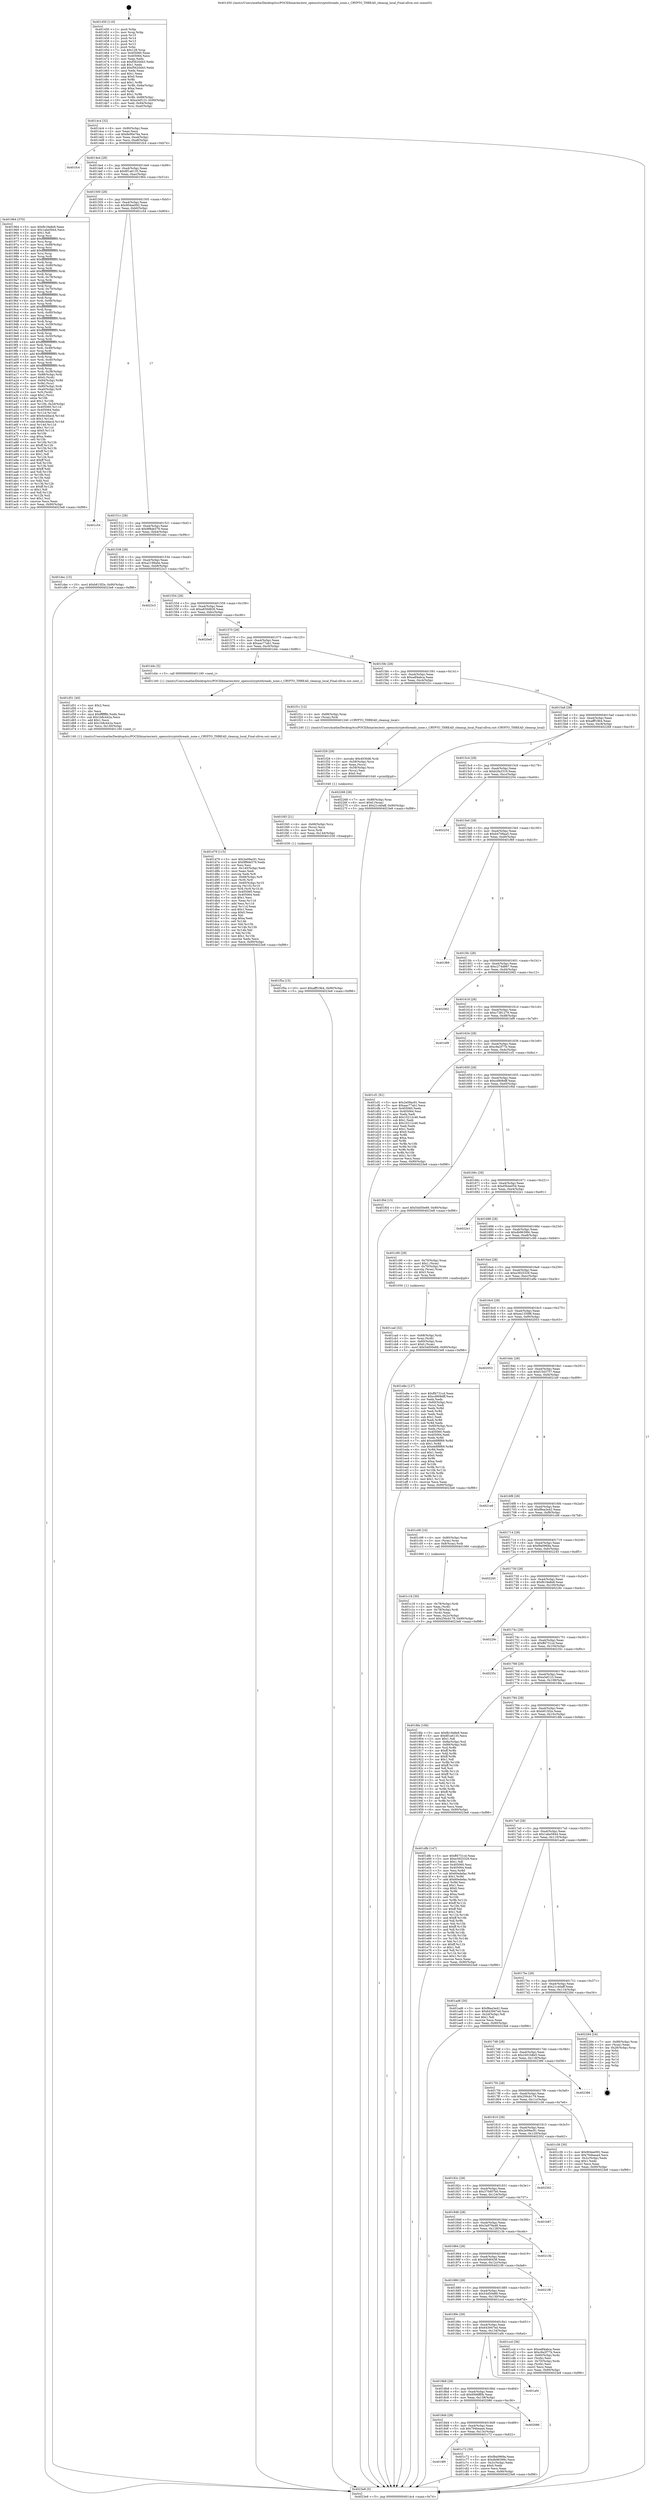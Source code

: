 digraph "0x401450" {
  label = "0x401450 (/mnt/c/Users/mathe/Desktop/tcc/POCII/binaries/extr_opensslcryptothreads_none.c_CRYPTO_THREAD_cleanup_local_Final-ollvm.out::main(0))"
  labelloc = "t"
  node[shape=record]

  Entry [label="",width=0.3,height=0.3,shape=circle,fillcolor=black,style=filled]
  "0x4014c4" [label="{
     0x4014c4 [32]\l
     | [instrs]\l
     &nbsp;&nbsp;0x4014c4 \<+6\>: mov -0x90(%rbp),%eax\l
     &nbsp;&nbsp;0x4014ca \<+2\>: mov %eax,%ecx\l
     &nbsp;&nbsp;0x4014cc \<+6\>: sub $0x8e90e76a,%ecx\l
     &nbsp;&nbsp;0x4014d2 \<+6\>: mov %eax,-0xa4(%rbp)\l
     &nbsp;&nbsp;0x4014d8 \<+6\>: mov %ecx,-0xa8(%rbp)\l
     &nbsp;&nbsp;0x4014de \<+6\>: je 0000000000401fc4 \<main+0xb74\>\l
  }"]
  "0x401fc4" [label="{
     0x401fc4\l
  }", style=dashed]
  "0x4014e4" [label="{
     0x4014e4 [28]\l
     | [instrs]\l
     &nbsp;&nbsp;0x4014e4 \<+5\>: jmp 00000000004014e9 \<main+0x99\>\l
     &nbsp;&nbsp;0x4014e9 \<+6\>: mov -0xa4(%rbp),%eax\l
     &nbsp;&nbsp;0x4014ef \<+5\>: sub $0x8f1a6135,%eax\l
     &nbsp;&nbsp;0x4014f4 \<+6\>: mov %eax,-0xac(%rbp)\l
     &nbsp;&nbsp;0x4014fa \<+6\>: je 0000000000401964 \<main+0x514\>\l
  }"]
  Exit [label="",width=0.3,height=0.3,shape=circle,fillcolor=black,style=filled,peripheries=2]
  "0x401964" [label="{
     0x401964 [370]\l
     | [instrs]\l
     &nbsp;&nbsp;0x401964 \<+5\>: mov $0xfb19a8e8,%eax\l
     &nbsp;&nbsp;0x401969 \<+5\>: mov $0x1abe5844,%ecx\l
     &nbsp;&nbsp;0x40196e \<+2\>: mov $0x1,%dl\l
     &nbsp;&nbsp;0x401970 \<+3\>: mov %rsp,%rsi\l
     &nbsp;&nbsp;0x401973 \<+4\>: add $0xfffffffffffffff0,%rsi\l
     &nbsp;&nbsp;0x401977 \<+3\>: mov %rsi,%rsp\l
     &nbsp;&nbsp;0x40197a \<+7\>: mov %rsi,-0x88(%rbp)\l
     &nbsp;&nbsp;0x401981 \<+3\>: mov %rsp,%rsi\l
     &nbsp;&nbsp;0x401984 \<+4\>: add $0xfffffffffffffff0,%rsi\l
     &nbsp;&nbsp;0x401988 \<+3\>: mov %rsi,%rsp\l
     &nbsp;&nbsp;0x40198b \<+3\>: mov %rsp,%rdi\l
     &nbsp;&nbsp;0x40198e \<+4\>: add $0xfffffffffffffff0,%rdi\l
     &nbsp;&nbsp;0x401992 \<+3\>: mov %rdi,%rsp\l
     &nbsp;&nbsp;0x401995 \<+4\>: mov %rdi,-0x80(%rbp)\l
     &nbsp;&nbsp;0x401999 \<+3\>: mov %rsp,%rdi\l
     &nbsp;&nbsp;0x40199c \<+4\>: add $0xfffffffffffffff0,%rdi\l
     &nbsp;&nbsp;0x4019a0 \<+3\>: mov %rdi,%rsp\l
     &nbsp;&nbsp;0x4019a3 \<+4\>: mov %rdi,-0x78(%rbp)\l
     &nbsp;&nbsp;0x4019a7 \<+3\>: mov %rsp,%rdi\l
     &nbsp;&nbsp;0x4019aa \<+4\>: add $0xfffffffffffffff0,%rdi\l
     &nbsp;&nbsp;0x4019ae \<+3\>: mov %rdi,%rsp\l
     &nbsp;&nbsp;0x4019b1 \<+4\>: mov %rdi,-0x70(%rbp)\l
     &nbsp;&nbsp;0x4019b5 \<+3\>: mov %rsp,%rdi\l
     &nbsp;&nbsp;0x4019b8 \<+4\>: add $0xfffffffffffffff0,%rdi\l
     &nbsp;&nbsp;0x4019bc \<+3\>: mov %rdi,%rsp\l
     &nbsp;&nbsp;0x4019bf \<+4\>: mov %rdi,-0x68(%rbp)\l
     &nbsp;&nbsp;0x4019c3 \<+3\>: mov %rsp,%rdi\l
     &nbsp;&nbsp;0x4019c6 \<+4\>: add $0xfffffffffffffff0,%rdi\l
     &nbsp;&nbsp;0x4019ca \<+3\>: mov %rdi,%rsp\l
     &nbsp;&nbsp;0x4019cd \<+4\>: mov %rdi,-0x60(%rbp)\l
     &nbsp;&nbsp;0x4019d1 \<+3\>: mov %rsp,%rdi\l
     &nbsp;&nbsp;0x4019d4 \<+4\>: add $0xfffffffffffffff0,%rdi\l
     &nbsp;&nbsp;0x4019d8 \<+3\>: mov %rdi,%rsp\l
     &nbsp;&nbsp;0x4019db \<+4\>: mov %rdi,-0x58(%rbp)\l
     &nbsp;&nbsp;0x4019df \<+3\>: mov %rsp,%rdi\l
     &nbsp;&nbsp;0x4019e2 \<+4\>: add $0xfffffffffffffff0,%rdi\l
     &nbsp;&nbsp;0x4019e6 \<+3\>: mov %rdi,%rsp\l
     &nbsp;&nbsp;0x4019e9 \<+4\>: mov %rdi,-0x50(%rbp)\l
     &nbsp;&nbsp;0x4019ed \<+3\>: mov %rsp,%rdi\l
     &nbsp;&nbsp;0x4019f0 \<+4\>: add $0xfffffffffffffff0,%rdi\l
     &nbsp;&nbsp;0x4019f4 \<+3\>: mov %rdi,%rsp\l
     &nbsp;&nbsp;0x4019f7 \<+4\>: mov %rdi,-0x48(%rbp)\l
     &nbsp;&nbsp;0x4019fb \<+3\>: mov %rsp,%rdi\l
     &nbsp;&nbsp;0x4019fe \<+4\>: add $0xfffffffffffffff0,%rdi\l
     &nbsp;&nbsp;0x401a02 \<+3\>: mov %rdi,%rsp\l
     &nbsp;&nbsp;0x401a05 \<+4\>: mov %rdi,-0x40(%rbp)\l
     &nbsp;&nbsp;0x401a09 \<+3\>: mov %rsp,%rdi\l
     &nbsp;&nbsp;0x401a0c \<+4\>: add $0xfffffffffffffff0,%rdi\l
     &nbsp;&nbsp;0x401a10 \<+3\>: mov %rdi,%rsp\l
     &nbsp;&nbsp;0x401a13 \<+4\>: mov %rdi,-0x38(%rbp)\l
     &nbsp;&nbsp;0x401a17 \<+7\>: mov -0x88(%rbp),%rdi\l
     &nbsp;&nbsp;0x401a1e \<+6\>: movl $0x0,(%rdi)\l
     &nbsp;&nbsp;0x401a24 \<+7\>: mov -0x94(%rbp),%r8d\l
     &nbsp;&nbsp;0x401a2b \<+3\>: mov %r8d,(%rsi)\l
     &nbsp;&nbsp;0x401a2e \<+4\>: mov -0x80(%rbp),%rdi\l
     &nbsp;&nbsp;0x401a32 \<+7\>: mov -0xa0(%rbp),%r9\l
     &nbsp;&nbsp;0x401a39 \<+3\>: mov %r9,(%rdi)\l
     &nbsp;&nbsp;0x401a3c \<+3\>: cmpl $0x2,(%rsi)\l
     &nbsp;&nbsp;0x401a3f \<+4\>: setne %r10b\l
     &nbsp;&nbsp;0x401a43 \<+4\>: and $0x1,%r10b\l
     &nbsp;&nbsp;0x401a47 \<+4\>: mov %r10b,-0x2d(%rbp)\l
     &nbsp;&nbsp;0x401a4b \<+8\>: mov 0x405060,%r11d\l
     &nbsp;&nbsp;0x401a53 \<+7\>: mov 0x405064,%ebx\l
     &nbsp;&nbsp;0x401a5a \<+3\>: mov %r11d,%r14d\l
     &nbsp;&nbsp;0x401a5d \<+7\>: add $0xfecddacd,%r14d\l
     &nbsp;&nbsp;0x401a64 \<+4\>: sub $0x1,%r14d\l
     &nbsp;&nbsp;0x401a68 \<+7\>: sub $0xfecddacd,%r14d\l
     &nbsp;&nbsp;0x401a6f \<+4\>: imul %r14d,%r11d\l
     &nbsp;&nbsp;0x401a73 \<+4\>: and $0x1,%r11d\l
     &nbsp;&nbsp;0x401a77 \<+4\>: cmp $0x0,%r11d\l
     &nbsp;&nbsp;0x401a7b \<+4\>: sete %r10b\l
     &nbsp;&nbsp;0x401a7f \<+3\>: cmp $0xa,%ebx\l
     &nbsp;&nbsp;0x401a82 \<+4\>: setl %r15b\l
     &nbsp;&nbsp;0x401a86 \<+3\>: mov %r10b,%r12b\l
     &nbsp;&nbsp;0x401a89 \<+4\>: xor $0xff,%r12b\l
     &nbsp;&nbsp;0x401a8d \<+3\>: mov %r15b,%r13b\l
     &nbsp;&nbsp;0x401a90 \<+4\>: xor $0xff,%r13b\l
     &nbsp;&nbsp;0x401a94 \<+3\>: xor $0x1,%dl\l
     &nbsp;&nbsp;0x401a97 \<+3\>: mov %r12b,%sil\l
     &nbsp;&nbsp;0x401a9a \<+4\>: and $0xff,%sil\l
     &nbsp;&nbsp;0x401a9e \<+3\>: and %dl,%r10b\l
     &nbsp;&nbsp;0x401aa1 \<+3\>: mov %r13b,%dil\l
     &nbsp;&nbsp;0x401aa4 \<+4\>: and $0xff,%dil\l
     &nbsp;&nbsp;0x401aa8 \<+3\>: and %dl,%r15b\l
     &nbsp;&nbsp;0x401aab \<+3\>: or %r10b,%sil\l
     &nbsp;&nbsp;0x401aae \<+3\>: or %r15b,%dil\l
     &nbsp;&nbsp;0x401ab1 \<+3\>: xor %dil,%sil\l
     &nbsp;&nbsp;0x401ab4 \<+3\>: or %r13b,%r12b\l
     &nbsp;&nbsp;0x401ab7 \<+4\>: xor $0xff,%r12b\l
     &nbsp;&nbsp;0x401abb \<+3\>: or $0x1,%dl\l
     &nbsp;&nbsp;0x401abe \<+3\>: and %dl,%r12b\l
     &nbsp;&nbsp;0x401ac1 \<+3\>: or %r12b,%sil\l
     &nbsp;&nbsp;0x401ac4 \<+4\>: test $0x1,%sil\l
     &nbsp;&nbsp;0x401ac8 \<+3\>: cmovne %ecx,%eax\l
     &nbsp;&nbsp;0x401acb \<+6\>: mov %eax,-0x90(%rbp)\l
     &nbsp;&nbsp;0x401ad1 \<+5\>: jmp 00000000004023e8 \<main+0xf98\>\l
  }"]
  "0x401500" [label="{
     0x401500 [28]\l
     | [instrs]\l
     &nbsp;&nbsp;0x401500 \<+5\>: jmp 0000000000401505 \<main+0xb5\>\l
     &nbsp;&nbsp;0x401505 \<+6\>: mov -0xa4(%rbp),%eax\l
     &nbsp;&nbsp;0x40150b \<+5\>: sub $0x904ee092,%eax\l
     &nbsp;&nbsp;0x401510 \<+6\>: mov %eax,-0xb0(%rbp)\l
     &nbsp;&nbsp;0x401516 \<+6\>: je 0000000000401c54 \<main+0x804\>\l
  }"]
  "0x401f5a" [label="{
     0x401f5a [15]\l
     | [instrs]\l
     &nbsp;&nbsp;0x401f5a \<+10\>: movl $0xafff19b4,-0x90(%rbp)\l
     &nbsp;&nbsp;0x401f64 \<+5\>: jmp 00000000004023e8 \<main+0xf98\>\l
  }"]
  "0x401c54" [label="{
     0x401c54\l
  }", style=dashed]
  "0x40151c" [label="{
     0x40151c [28]\l
     | [instrs]\l
     &nbsp;&nbsp;0x40151c \<+5\>: jmp 0000000000401521 \<main+0xd1\>\l
     &nbsp;&nbsp;0x401521 \<+6\>: mov -0xa4(%rbp),%eax\l
     &nbsp;&nbsp;0x401527 \<+5\>: sub $0x9f8de579,%eax\l
     &nbsp;&nbsp;0x40152c \<+6\>: mov %eax,-0xb4(%rbp)\l
     &nbsp;&nbsp;0x401532 \<+6\>: je 0000000000401dec \<main+0x99c\>\l
  }"]
  "0x401f45" [label="{
     0x401f45 [21]\l
     | [instrs]\l
     &nbsp;&nbsp;0x401f45 \<+4\>: mov -0x68(%rbp),%rcx\l
     &nbsp;&nbsp;0x401f49 \<+3\>: mov (%rcx),%rcx\l
     &nbsp;&nbsp;0x401f4c \<+3\>: mov %rcx,%rdi\l
     &nbsp;&nbsp;0x401f4f \<+6\>: mov %eax,-0x144(%rbp)\l
     &nbsp;&nbsp;0x401f55 \<+5\>: call 0000000000401030 \<free@plt\>\l
     | [calls]\l
     &nbsp;&nbsp;0x401030 \{1\} (unknown)\l
  }"]
  "0x401dec" [label="{
     0x401dec [15]\l
     | [instrs]\l
     &nbsp;&nbsp;0x401dec \<+10\>: movl $0xb815f2e,-0x90(%rbp)\l
     &nbsp;&nbsp;0x401df6 \<+5\>: jmp 00000000004023e8 \<main+0xf98\>\l
  }"]
  "0x401538" [label="{
     0x401538 [28]\l
     | [instrs]\l
     &nbsp;&nbsp;0x401538 \<+5\>: jmp 000000000040153d \<main+0xed\>\l
     &nbsp;&nbsp;0x40153d \<+6\>: mov -0xa4(%rbp),%eax\l
     &nbsp;&nbsp;0x401543 \<+5\>: sub $0xa2199a0e,%eax\l
     &nbsp;&nbsp;0x401548 \<+6\>: mov %eax,-0xb8(%rbp)\l
     &nbsp;&nbsp;0x40154e \<+6\>: je 00000000004023c3 \<main+0xf73\>\l
  }"]
  "0x401f28" [label="{
     0x401f28 [29]\l
     | [instrs]\l
     &nbsp;&nbsp;0x401f28 \<+10\>: movabs $0x4030d6,%rdi\l
     &nbsp;&nbsp;0x401f32 \<+4\>: mov -0x58(%rbp),%rcx\l
     &nbsp;&nbsp;0x401f36 \<+2\>: mov %eax,(%rcx)\l
     &nbsp;&nbsp;0x401f38 \<+4\>: mov -0x58(%rbp),%rcx\l
     &nbsp;&nbsp;0x401f3c \<+2\>: mov (%rcx),%esi\l
     &nbsp;&nbsp;0x401f3e \<+2\>: mov $0x0,%al\l
     &nbsp;&nbsp;0x401f40 \<+5\>: call 0000000000401040 \<printf@plt\>\l
     | [calls]\l
     &nbsp;&nbsp;0x401040 \{1\} (unknown)\l
  }"]
  "0x4023c3" [label="{
     0x4023c3\l
  }", style=dashed]
  "0x401554" [label="{
     0x401554 [28]\l
     | [instrs]\l
     &nbsp;&nbsp;0x401554 \<+5\>: jmp 0000000000401559 \<main+0x109\>\l
     &nbsp;&nbsp;0x401559 \<+6\>: mov -0xa4(%rbp),%eax\l
     &nbsp;&nbsp;0x40155f \<+5\>: sub $0xa830d826,%eax\l
     &nbsp;&nbsp;0x401564 \<+6\>: mov %eax,-0xbc(%rbp)\l
     &nbsp;&nbsp;0x40156a \<+6\>: je 00000000004020e0 \<main+0xc90\>\l
  }"]
  "0x401d79" [label="{
     0x401d79 [115]\l
     | [instrs]\l
     &nbsp;&nbsp;0x401d79 \<+5\>: mov $0x2e09ac91,%ecx\l
     &nbsp;&nbsp;0x401d7e \<+5\>: mov $0x9f8de579,%edx\l
     &nbsp;&nbsp;0x401d83 \<+2\>: xor %esi,%esi\l
     &nbsp;&nbsp;0x401d85 \<+6\>: mov -0x140(%rbp),%edi\l
     &nbsp;&nbsp;0x401d8b \<+3\>: imul %eax,%edi\l
     &nbsp;&nbsp;0x401d8e \<+3\>: movslq %edi,%r8\l
     &nbsp;&nbsp;0x401d91 \<+4\>: mov -0x68(%rbp),%r9\l
     &nbsp;&nbsp;0x401d95 \<+3\>: mov (%r9),%r9\l
     &nbsp;&nbsp;0x401d98 \<+4\>: mov -0x60(%rbp),%r10\l
     &nbsp;&nbsp;0x401d9c \<+3\>: movslq (%r10),%r10\l
     &nbsp;&nbsp;0x401d9f \<+4\>: mov %r8,(%r9,%r10,8)\l
     &nbsp;&nbsp;0x401da3 \<+7\>: mov 0x405060,%eax\l
     &nbsp;&nbsp;0x401daa \<+7\>: mov 0x405064,%edi\l
     &nbsp;&nbsp;0x401db1 \<+3\>: sub $0x1,%esi\l
     &nbsp;&nbsp;0x401db4 \<+3\>: mov %eax,%r11d\l
     &nbsp;&nbsp;0x401db7 \<+3\>: add %esi,%r11d\l
     &nbsp;&nbsp;0x401dba \<+4\>: imul %r11d,%eax\l
     &nbsp;&nbsp;0x401dbe \<+3\>: and $0x1,%eax\l
     &nbsp;&nbsp;0x401dc1 \<+3\>: cmp $0x0,%eax\l
     &nbsp;&nbsp;0x401dc4 \<+3\>: sete %bl\l
     &nbsp;&nbsp;0x401dc7 \<+3\>: cmp $0xa,%edi\l
     &nbsp;&nbsp;0x401dca \<+4\>: setl %r14b\l
     &nbsp;&nbsp;0x401dce \<+3\>: mov %bl,%r15b\l
     &nbsp;&nbsp;0x401dd1 \<+3\>: and %r14b,%r15b\l
     &nbsp;&nbsp;0x401dd4 \<+3\>: xor %r14b,%bl\l
     &nbsp;&nbsp;0x401dd7 \<+3\>: or %bl,%r15b\l
     &nbsp;&nbsp;0x401dda \<+4\>: test $0x1,%r15b\l
     &nbsp;&nbsp;0x401dde \<+3\>: cmovne %edx,%ecx\l
     &nbsp;&nbsp;0x401de1 \<+6\>: mov %ecx,-0x90(%rbp)\l
     &nbsp;&nbsp;0x401de7 \<+5\>: jmp 00000000004023e8 \<main+0xf98\>\l
  }"]
  "0x4020e0" [label="{
     0x4020e0\l
  }", style=dashed]
  "0x401570" [label="{
     0x401570 [28]\l
     | [instrs]\l
     &nbsp;&nbsp;0x401570 \<+5\>: jmp 0000000000401575 \<main+0x125\>\l
     &nbsp;&nbsp;0x401575 \<+6\>: mov -0xa4(%rbp),%eax\l
     &nbsp;&nbsp;0x40157b \<+5\>: sub $0xaac77ab1,%eax\l
     &nbsp;&nbsp;0x401580 \<+6\>: mov %eax,-0xc0(%rbp)\l
     &nbsp;&nbsp;0x401586 \<+6\>: je 0000000000401d4c \<main+0x8fc\>\l
  }"]
  "0x401d51" [label="{
     0x401d51 [40]\l
     | [instrs]\l
     &nbsp;&nbsp;0x401d51 \<+5\>: mov $0x2,%ecx\l
     &nbsp;&nbsp;0x401d56 \<+1\>: cltd\l
     &nbsp;&nbsp;0x401d57 \<+2\>: idiv %ecx\l
     &nbsp;&nbsp;0x401d59 \<+6\>: imul $0xfffffffe,%edx,%ecx\l
     &nbsp;&nbsp;0x401d5f \<+6\>: sub $0x1b8c442a,%ecx\l
     &nbsp;&nbsp;0x401d65 \<+3\>: add $0x1,%ecx\l
     &nbsp;&nbsp;0x401d68 \<+6\>: add $0x1b8c442a,%ecx\l
     &nbsp;&nbsp;0x401d6e \<+6\>: mov %ecx,-0x140(%rbp)\l
     &nbsp;&nbsp;0x401d74 \<+5\>: call 0000000000401160 \<next_i\>\l
     | [calls]\l
     &nbsp;&nbsp;0x401160 \{1\} (/mnt/c/Users/mathe/Desktop/tcc/POCII/binaries/extr_opensslcryptothreads_none.c_CRYPTO_THREAD_cleanup_local_Final-ollvm.out::next_i)\l
  }"]
  "0x401d4c" [label="{
     0x401d4c [5]\l
     | [instrs]\l
     &nbsp;&nbsp;0x401d4c \<+5\>: call 0000000000401160 \<next_i\>\l
     | [calls]\l
     &nbsp;&nbsp;0x401160 \{1\} (/mnt/c/Users/mathe/Desktop/tcc/POCII/binaries/extr_opensslcryptothreads_none.c_CRYPTO_THREAD_cleanup_local_Final-ollvm.out::next_i)\l
  }"]
  "0x40158c" [label="{
     0x40158c [28]\l
     | [instrs]\l
     &nbsp;&nbsp;0x40158c \<+5\>: jmp 0000000000401591 \<main+0x141\>\l
     &nbsp;&nbsp;0x401591 \<+6\>: mov -0xa4(%rbp),%eax\l
     &nbsp;&nbsp;0x401597 \<+5\>: sub $0xadf4abca,%eax\l
     &nbsp;&nbsp;0x40159c \<+6\>: mov %eax,-0xc4(%rbp)\l
     &nbsp;&nbsp;0x4015a2 \<+6\>: je 0000000000401f1c \<main+0xacc\>\l
  }"]
  "0x401cad" [label="{
     0x401cad [32]\l
     | [instrs]\l
     &nbsp;&nbsp;0x401cad \<+4\>: mov -0x68(%rbp),%rdi\l
     &nbsp;&nbsp;0x401cb1 \<+3\>: mov %rax,(%rdi)\l
     &nbsp;&nbsp;0x401cb4 \<+4\>: mov -0x60(%rbp),%rax\l
     &nbsp;&nbsp;0x401cb8 \<+6\>: movl $0x0,(%rax)\l
     &nbsp;&nbsp;0x401cbe \<+10\>: movl $0x54d50e89,-0x90(%rbp)\l
     &nbsp;&nbsp;0x401cc8 \<+5\>: jmp 00000000004023e8 \<main+0xf98\>\l
  }"]
  "0x401f1c" [label="{
     0x401f1c [12]\l
     | [instrs]\l
     &nbsp;&nbsp;0x401f1c \<+4\>: mov -0x68(%rbp),%rax\l
     &nbsp;&nbsp;0x401f20 \<+3\>: mov (%rax),%rdi\l
     &nbsp;&nbsp;0x401f23 \<+5\>: call 0000000000401240 \<CRYPTO_THREAD_cleanup_local\>\l
     | [calls]\l
     &nbsp;&nbsp;0x401240 \{1\} (/mnt/c/Users/mathe/Desktop/tcc/POCII/binaries/extr_opensslcryptothreads_none.c_CRYPTO_THREAD_cleanup_local_Final-ollvm.out::CRYPTO_THREAD_cleanup_local)\l
  }"]
  "0x4015a8" [label="{
     0x4015a8 [28]\l
     | [instrs]\l
     &nbsp;&nbsp;0x4015a8 \<+5\>: jmp 00000000004015ad \<main+0x15d\>\l
     &nbsp;&nbsp;0x4015ad \<+6\>: mov -0xa4(%rbp),%eax\l
     &nbsp;&nbsp;0x4015b3 \<+5\>: sub $0xafff19b4,%eax\l
     &nbsp;&nbsp;0x4015b8 \<+6\>: mov %eax,-0xc8(%rbp)\l
     &nbsp;&nbsp;0x4015be \<+6\>: je 0000000000402268 \<main+0xe18\>\l
  }"]
  "0x4018f0" [label="{
     0x4018f0\l
  }", style=dashed]
  "0x402268" [label="{
     0x402268 [28]\l
     | [instrs]\l
     &nbsp;&nbsp;0x402268 \<+7\>: mov -0x88(%rbp),%rax\l
     &nbsp;&nbsp;0x40226f \<+6\>: movl $0x0,(%rax)\l
     &nbsp;&nbsp;0x402275 \<+10\>: movl $0x21c40aff,-0x90(%rbp)\l
     &nbsp;&nbsp;0x40227f \<+5\>: jmp 00000000004023e8 \<main+0xf98\>\l
  }"]
  "0x4015c4" [label="{
     0x4015c4 [28]\l
     | [instrs]\l
     &nbsp;&nbsp;0x4015c4 \<+5\>: jmp 00000000004015c9 \<main+0x179\>\l
     &nbsp;&nbsp;0x4015c9 \<+6\>: mov -0xa4(%rbp),%eax\l
     &nbsp;&nbsp;0x4015cf \<+5\>: sub $0xb2fa3319,%eax\l
     &nbsp;&nbsp;0x4015d4 \<+6\>: mov %eax,-0xcc(%rbp)\l
     &nbsp;&nbsp;0x4015da \<+6\>: je 0000000000402254 \<main+0xe04\>\l
  }"]
  "0x401c72" [label="{
     0x401c72 [30]\l
     | [instrs]\l
     &nbsp;&nbsp;0x401c72 \<+5\>: mov $0xf9a0969a,%eax\l
     &nbsp;&nbsp;0x401c77 \<+5\>: mov $0xdb96399c,%ecx\l
     &nbsp;&nbsp;0x401c7c \<+3\>: mov -0x2c(%rbp),%edx\l
     &nbsp;&nbsp;0x401c7f \<+3\>: cmp $0x0,%edx\l
     &nbsp;&nbsp;0x401c82 \<+3\>: cmove %ecx,%eax\l
     &nbsp;&nbsp;0x401c85 \<+6\>: mov %eax,-0x90(%rbp)\l
     &nbsp;&nbsp;0x401c8b \<+5\>: jmp 00000000004023e8 \<main+0xf98\>\l
  }"]
  "0x402254" [label="{
     0x402254\l
  }", style=dashed]
  "0x4015e0" [label="{
     0x4015e0 [28]\l
     | [instrs]\l
     &nbsp;&nbsp;0x4015e0 \<+5\>: jmp 00000000004015e5 \<main+0x195\>\l
     &nbsp;&nbsp;0x4015e5 \<+6\>: mov -0xa4(%rbp),%eax\l
     &nbsp;&nbsp;0x4015eb \<+5\>: sub $0xb4708aa5,%eax\l
     &nbsp;&nbsp;0x4015f0 \<+6\>: mov %eax,-0xd0(%rbp)\l
     &nbsp;&nbsp;0x4015f6 \<+6\>: je 0000000000401f69 \<main+0xb19\>\l
  }"]
  "0x4018d4" [label="{
     0x4018d4 [28]\l
     | [instrs]\l
     &nbsp;&nbsp;0x4018d4 \<+5\>: jmp 00000000004018d9 \<main+0x489\>\l
     &nbsp;&nbsp;0x4018d9 \<+6\>: mov -0xa4(%rbp),%eax\l
     &nbsp;&nbsp;0x4018df \<+5\>: sub $0x794beaa4,%eax\l
     &nbsp;&nbsp;0x4018e4 \<+6\>: mov %eax,-0x13c(%rbp)\l
     &nbsp;&nbsp;0x4018ea \<+6\>: je 0000000000401c72 \<main+0x822\>\l
  }"]
  "0x401f69" [label="{
     0x401f69\l
  }", style=dashed]
  "0x4015fc" [label="{
     0x4015fc [28]\l
     | [instrs]\l
     &nbsp;&nbsp;0x4015fc \<+5\>: jmp 0000000000401601 \<main+0x1b1\>\l
     &nbsp;&nbsp;0x401601 \<+6\>: mov -0xa4(%rbp),%eax\l
     &nbsp;&nbsp;0x401607 \<+5\>: sub $0xc274d867,%eax\l
     &nbsp;&nbsp;0x40160c \<+6\>: mov %eax,-0xd4(%rbp)\l
     &nbsp;&nbsp;0x401612 \<+6\>: je 0000000000402062 \<main+0xc12\>\l
  }"]
  "0x402086" [label="{
     0x402086\l
  }", style=dashed]
  "0x402062" [label="{
     0x402062\l
  }", style=dashed]
  "0x401618" [label="{
     0x401618 [28]\l
     | [instrs]\l
     &nbsp;&nbsp;0x401618 \<+5\>: jmp 000000000040161d \<main+0x1cd\>\l
     &nbsp;&nbsp;0x40161d \<+6\>: mov -0xa4(%rbp),%eax\l
     &nbsp;&nbsp;0x401623 \<+5\>: sub $0xc7381279,%eax\l
     &nbsp;&nbsp;0x401628 \<+6\>: mov %eax,-0xd8(%rbp)\l
     &nbsp;&nbsp;0x40162e \<+6\>: je 0000000000401bf9 \<main+0x7a9\>\l
  }"]
  "0x4018b8" [label="{
     0x4018b8 [28]\l
     | [instrs]\l
     &nbsp;&nbsp;0x4018b8 \<+5\>: jmp 00000000004018bd \<main+0x46d\>\l
     &nbsp;&nbsp;0x4018bd \<+6\>: mov -0xa4(%rbp),%eax\l
     &nbsp;&nbsp;0x4018c3 \<+5\>: sub $0x6946ff0b,%eax\l
     &nbsp;&nbsp;0x4018c8 \<+6\>: mov %eax,-0x138(%rbp)\l
     &nbsp;&nbsp;0x4018ce \<+6\>: je 0000000000402086 \<main+0xc36\>\l
  }"]
  "0x401bf9" [label="{
     0x401bf9\l
  }", style=dashed]
  "0x401634" [label="{
     0x401634 [28]\l
     | [instrs]\l
     &nbsp;&nbsp;0x401634 \<+5\>: jmp 0000000000401639 \<main+0x1e9\>\l
     &nbsp;&nbsp;0x401639 \<+6\>: mov -0xa4(%rbp),%eax\l
     &nbsp;&nbsp;0x40163f \<+5\>: sub $0xc9a2f77b,%eax\l
     &nbsp;&nbsp;0x401644 \<+6\>: mov %eax,-0xdc(%rbp)\l
     &nbsp;&nbsp;0x40164a \<+6\>: je 0000000000401cf1 \<main+0x8a1\>\l
  }"]
  "0x401af4" [label="{
     0x401af4\l
  }", style=dashed]
  "0x401cf1" [label="{
     0x401cf1 [91]\l
     | [instrs]\l
     &nbsp;&nbsp;0x401cf1 \<+5\>: mov $0x2e09ac91,%eax\l
     &nbsp;&nbsp;0x401cf6 \<+5\>: mov $0xaac77ab1,%ecx\l
     &nbsp;&nbsp;0x401cfb \<+7\>: mov 0x405060,%edx\l
     &nbsp;&nbsp;0x401d02 \<+7\>: mov 0x405064,%esi\l
     &nbsp;&nbsp;0x401d09 \<+2\>: mov %edx,%edi\l
     &nbsp;&nbsp;0x401d0b \<+6\>: add $0x10212c46,%edi\l
     &nbsp;&nbsp;0x401d11 \<+3\>: sub $0x1,%edi\l
     &nbsp;&nbsp;0x401d14 \<+6\>: sub $0x10212c46,%edi\l
     &nbsp;&nbsp;0x401d1a \<+3\>: imul %edi,%edx\l
     &nbsp;&nbsp;0x401d1d \<+3\>: and $0x1,%edx\l
     &nbsp;&nbsp;0x401d20 \<+3\>: cmp $0x0,%edx\l
     &nbsp;&nbsp;0x401d23 \<+4\>: sete %r8b\l
     &nbsp;&nbsp;0x401d27 \<+3\>: cmp $0xa,%esi\l
     &nbsp;&nbsp;0x401d2a \<+4\>: setl %r9b\l
     &nbsp;&nbsp;0x401d2e \<+3\>: mov %r8b,%r10b\l
     &nbsp;&nbsp;0x401d31 \<+3\>: and %r9b,%r10b\l
     &nbsp;&nbsp;0x401d34 \<+3\>: xor %r9b,%r8b\l
     &nbsp;&nbsp;0x401d37 \<+3\>: or %r8b,%r10b\l
     &nbsp;&nbsp;0x401d3a \<+4\>: test $0x1,%r10b\l
     &nbsp;&nbsp;0x401d3e \<+3\>: cmovne %ecx,%eax\l
     &nbsp;&nbsp;0x401d41 \<+6\>: mov %eax,-0x90(%rbp)\l
     &nbsp;&nbsp;0x401d47 \<+5\>: jmp 00000000004023e8 \<main+0xf98\>\l
  }"]
  "0x401650" [label="{
     0x401650 [28]\l
     | [instrs]\l
     &nbsp;&nbsp;0x401650 \<+5\>: jmp 0000000000401655 \<main+0x205\>\l
     &nbsp;&nbsp;0x401655 \<+6\>: mov -0xa4(%rbp),%eax\l
     &nbsp;&nbsp;0x40165b \<+5\>: sub $0xcd908dff,%eax\l
     &nbsp;&nbsp;0x401660 \<+6\>: mov %eax,-0xe0(%rbp)\l
     &nbsp;&nbsp;0x401666 \<+6\>: je 0000000000401f0d \<main+0xabd\>\l
  }"]
  "0x40189c" [label="{
     0x40189c [28]\l
     | [instrs]\l
     &nbsp;&nbsp;0x40189c \<+5\>: jmp 00000000004018a1 \<main+0x451\>\l
     &nbsp;&nbsp;0x4018a1 \<+6\>: mov -0xa4(%rbp),%eax\l
     &nbsp;&nbsp;0x4018a7 \<+5\>: sub $0x643947ed,%eax\l
     &nbsp;&nbsp;0x4018ac \<+6\>: mov %eax,-0x134(%rbp)\l
     &nbsp;&nbsp;0x4018b2 \<+6\>: je 0000000000401af4 \<main+0x6a4\>\l
  }"]
  "0x401f0d" [label="{
     0x401f0d [15]\l
     | [instrs]\l
     &nbsp;&nbsp;0x401f0d \<+10\>: movl $0x54d50e89,-0x90(%rbp)\l
     &nbsp;&nbsp;0x401f17 \<+5\>: jmp 00000000004023e8 \<main+0xf98\>\l
  }"]
  "0x40166c" [label="{
     0x40166c [28]\l
     | [instrs]\l
     &nbsp;&nbsp;0x40166c \<+5\>: jmp 0000000000401671 \<main+0x221\>\l
     &nbsp;&nbsp;0x401671 \<+6\>: mov -0xa4(%rbp),%eax\l
     &nbsp;&nbsp;0x401677 \<+5\>: sub $0xd5b4a054,%eax\l
     &nbsp;&nbsp;0x40167c \<+6\>: mov %eax,-0xe4(%rbp)\l
     &nbsp;&nbsp;0x401682 \<+6\>: je 00000000004022e1 \<main+0xe91\>\l
  }"]
  "0x401ccd" [label="{
     0x401ccd [36]\l
     | [instrs]\l
     &nbsp;&nbsp;0x401ccd \<+5\>: mov $0xadf4abca,%eax\l
     &nbsp;&nbsp;0x401cd2 \<+5\>: mov $0xc9a2f77b,%ecx\l
     &nbsp;&nbsp;0x401cd7 \<+4\>: mov -0x60(%rbp),%rdx\l
     &nbsp;&nbsp;0x401cdb \<+2\>: mov (%rdx),%esi\l
     &nbsp;&nbsp;0x401cdd \<+4\>: mov -0x70(%rbp),%rdx\l
     &nbsp;&nbsp;0x401ce1 \<+2\>: cmp (%rdx),%esi\l
     &nbsp;&nbsp;0x401ce3 \<+3\>: cmovl %ecx,%eax\l
     &nbsp;&nbsp;0x401ce6 \<+6\>: mov %eax,-0x90(%rbp)\l
     &nbsp;&nbsp;0x401cec \<+5\>: jmp 00000000004023e8 \<main+0xf98\>\l
  }"]
  "0x4022e1" [label="{
     0x4022e1\l
  }", style=dashed]
  "0x401688" [label="{
     0x401688 [28]\l
     | [instrs]\l
     &nbsp;&nbsp;0x401688 \<+5\>: jmp 000000000040168d \<main+0x23d\>\l
     &nbsp;&nbsp;0x40168d \<+6\>: mov -0xa4(%rbp),%eax\l
     &nbsp;&nbsp;0x401693 \<+5\>: sub $0xdb96399c,%eax\l
     &nbsp;&nbsp;0x401698 \<+6\>: mov %eax,-0xe8(%rbp)\l
     &nbsp;&nbsp;0x40169e \<+6\>: je 0000000000401c90 \<main+0x840\>\l
  }"]
  "0x401880" [label="{
     0x401880 [28]\l
     | [instrs]\l
     &nbsp;&nbsp;0x401880 \<+5\>: jmp 0000000000401885 \<main+0x435\>\l
     &nbsp;&nbsp;0x401885 \<+6\>: mov -0xa4(%rbp),%eax\l
     &nbsp;&nbsp;0x40188b \<+5\>: sub $0x54d50e89,%eax\l
     &nbsp;&nbsp;0x401890 \<+6\>: mov %eax,-0x130(%rbp)\l
     &nbsp;&nbsp;0x401896 \<+6\>: je 0000000000401ccd \<main+0x87d\>\l
  }"]
  "0x401c90" [label="{
     0x401c90 [29]\l
     | [instrs]\l
     &nbsp;&nbsp;0x401c90 \<+4\>: mov -0x70(%rbp),%rax\l
     &nbsp;&nbsp;0x401c94 \<+6\>: movl $0x1,(%rax)\l
     &nbsp;&nbsp;0x401c9a \<+4\>: mov -0x70(%rbp),%rax\l
     &nbsp;&nbsp;0x401c9e \<+3\>: movslq (%rax),%rax\l
     &nbsp;&nbsp;0x401ca1 \<+4\>: shl $0x3,%rax\l
     &nbsp;&nbsp;0x401ca5 \<+3\>: mov %rax,%rdi\l
     &nbsp;&nbsp;0x401ca8 \<+5\>: call 0000000000401050 \<malloc@plt\>\l
     | [calls]\l
     &nbsp;&nbsp;0x401050 \{1\} (unknown)\l
  }"]
  "0x4016a4" [label="{
     0x4016a4 [28]\l
     | [instrs]\l
     &nbsp;&nbsp;0x4016a4 \<+5\>: jmp 00000000004016a9 \<main+0x259\>\l
     &nbsp;&nbsp;0x4016a9 \<+6\>: mov -0xa4(%rbp),%eax\l
     &nbsp;&nbsp;0x4016af \<+5\>: sub $0xe3925329,%eax\l
     &nbsp;&nbsp;0x4016b4 \<+6\>: mov %eax,-0xec(%rbp)\l
     &nbsp;&nbsp;0x4016ba \<+6\>: je 0000000000401e8e \<main+0xa3e\>\l
  }"]
  "0x4021f8" [label="{
     0x4021f8\l
  }", style=dashed]
  "0x401e8e" [label="{
     0x401e8e [127]\l
     | [instrs]\l
     &nbsp;&nbsp;0x401e8e \<+5\>: mov $0xff4731cd,%eax\l
     &nbsp;&nbsp;0x401e93 \<+5\>: mov $0xcd908dff,%ecx\l
     &nbsp;&nbsp;0x401e98 \<+2\>: xor %edx,%edx\l
     &nbsp;&nbsp;0x401e9a \<+4\>: mov -0x60(%rbp),%rsi\l
     &nbsp;&nbsp;0x401e9e \<+2\>: mov (%rsi),%edi\l
     &nbsp;&nbsp;0x401ea0 \<+3\>: mov %edx,%r8d\l
     &nbsp;&nbsp;0x401ea3 \<+3\>: sub %edi,%r8d\l
     &nbsp;&nbsp;0x401ea6 \<+2\>: mov %edx,%edi\l
     &nbsp;&nbsp;0x401ea8 \<+3\>: sub $0x1,%edi\l
     &nbsp;&nbsp;0x401eab \<+3\>: add %edi,%r8d\l
     &nbsp;&nbsp;0x401eae \<+3\>: sub %r8d,%edx\l
     &nbsp;&nbsp;0x401eb1 \<+4\>: mov -0x60(%rbp),%rsi\l
     &nbsp;&nbsp;0x401eb5 \<+2\>: mov %edx,(%rsi)\l
     &nbsp;&nbsp;0x401eb7 \<+7\>: mov 0x405060,%edx\l
     &nbsp;&nbsp;0x401ebe \<+7\>: mov 0x405064,%edi\l
     &nbsp;&nbsp;0x401ec5 \<+3\>: mov %edx,%r8d\l
     &nbsp;&nbsp;0x401ec8 \<+7\>: add $0xeb8f8f69,%r8d\l
     &nbsp;&nbsp;0x401ecf \<+4\>: sub $0x1,%r8d\l
     &nbsp;&nbsp;0x401ed3 \<+7\>: sub $0xeb8f8f69,%r8d\l
     &nbsp;&nbsp;0x401eda \<+4\>: imul %r8d,%edx\l
     &nbsp;&nbsp;0x401ede \<+3\>: and $0x1,%edx\l
     &nbsp;&nbsp;0x401ee1 \<+3\>: cmp $0x0,%edx\l
     &nbsp;&nbsp;0x401ee4 \<+4\>: sete %r9b\l
     &nbsp;&nbsp;0x401ee8 \<+3\>: cmp $0xa,%edi\l
     &nbsp;&nbsp;0x401eeb \<+4\>: setl %r10b\l
     &nbsp;&nbsp;0x401eef \<+3\>: mov %r9b,%r11b\l
     &nbsp;&nbsp;0x401ef2 \<+3\>: and %r10b,%r11b\l
     &nbsp;&nbsp;0x401ef5 \<+3\>: xor %r10b,%r9b\l
     &nbsp;&nbsp;0x401ef8 \<+3\>: or %r9b,%r11b\l
     &nbsp;&nbsp;0x401efb \<+4\>: test $0x1,%r11b\l
     &nbsp;&nbsp;0x401eff \<+3\>: cmovne %ecx,%eax\l
     &nbsp;&nbsp;0x401f02 \<+6\>: mov %eax,-0x90(%rbp)\l
     &nbsp;&nbsp;0x401f08 \<+5\>: jmp 00000000004023e8 \<main+0xf98\>\l
  }"]
  "0x4016c0" [label="{
     0x4016c0 [28]\l
     | [instrs]\l
     &nbsp;&nbsp;0x4016c0 \<+5\>: jmp 00000000004016c5 \<main+0x275\>\l
     &nbsp;&nbsp;0x4016c5 \<+6\>: mov -0xa4(%rbp),%eax\l
     &nbsp;&nbsp;0x4016cb \<+5\>: sub $0xea1359f8,%eax\l
     &nbsp;&nbsp;0x4016d0 \<+6\>: mov %eax,-0xf0(%rbp)\l
     &nbsp;&nbsp;0x4016d6 \<+6\>: je 0000000000402053 \<main+0xc03\>\l
  }"]
  "0x401864" [label="{
     0x401864 [28]\l
     | [instrs]\l
     &nbsp;&nbsp;0x401864 \<+5\>: jmp 0000000000401869 \<main+0x419\>\l
     &nbsp;&nbsp;0x401869 \<+6\>: mov -0xa4(%rbp),%eax\l
     &nbsp;&nbsp;0x40186f \<+5\>: sub $0x400d6438,%eax\l
     &nbsp;&nbsp;0x401874 \<+6\>: mov %eax,-0x12c(%rbp)\l
     &nbsp;&nbsp;0x40187a \<+6\>: je 00000000004021f8 \<main+0xda8\>\l
  }"]
  "0x402053" [label="{
     0x402053\l
  }", style=dashed]
  "0x4016dc" [label="{
     0x4016dc [28]\l
     | [instrs]\l
     &nbsp;&nbsp;0x4016dc \<+5\>: jmp 00000000004016e1 \<main+0x291\>\l
     &nbsp;&nbsp;0x4016e1 \<+6\>: mov -0xa4(%rbp),%eax\l
     &nbsp;&nbsp;0x4016e7 \<+5\>: sub $0xf15d3757,%eax\l
     &nbsp;&nbsp;0x4016ec \<+6\>: mov %eax,-0xf4(%rbp)\l
     &nbsp;&nbsp;0x4016f2 \<+6\>: je 00000000004021e9 \<main+0xd99\>\l
  }"]
  "0x40213b" [label="{
     0x40213b\l
  }", style=dashed]
  "0x4021e9" [label="{
     0x4021e9\l
  }", style=dashed]
  "0x4016f8" [label="{
     0x4016f8 [28]\l
     | [instrs]\l
     &nbsp;&nbsp;0x4016f8 \<+5\>: jmp 00000000004016fd \<main+0x2ad\>\l
     &nbsp;&nbsp;0x4016fd \<+6\>: mov -0xa4(%rbp),%eax\l
     &nbsp;&nbsp;0x401703 \<+5\>: sub $0xf8ea3e42,%eax\l
     &nbsp;&nbsp;0x401708 \<+6\>: mov %eax,-0xf8(%rbp)\l
     &nbsp;&nbsp;0x40170e \<+6\>: je 0000000000401c08 \<main+0x7b8\>\l
  }"]
  "0x401848" [label="{
     0x401848 [28]\l
     | [instrs]\l
     &nbsp;&nbsp;0x401848 \<+5\>: jmp 000000000040184d \<main+0x3fd\>\l
     &nbsp;&nbsp;0x40184d \<+6\>: mov -0xa4(%rbp),%eax\l
     &nbsp;&nbsp;0x401853 \<+5\>: sub $0x3a979a48,%eax\l
     &nbsp;&nbsp;0x401858 \<+6\>: mov %eax,-0x128(%rbp)\l
     &nbsp;&nbsp;0x40185e \<+6\>: je 000000000040213b \<main+0xceb\>\l
  }"]
  "0x401c08" [label="{
     0x401c08 [16]\l
     | [instrs]\l
     &nbsp;&nbsp;0x401c08 \<+4\>: mov -0x80(%rbp),%rax\l
     &nbsp;&nbsp;0x401c0c \<+3\>: mov (%rax),%rax\l
     &nbsp;&nbsp;0x401c0f \<+4\>: mov 0x8(%rax),%rdi\l
     &nbsp;&nbsp;0x401c13 \<+5\>: call 0000000000401060 \<atoi@plt\>\l
     | [calls]\l
     &nbsp;&nbsp;0x401060 \{1\} (unknown)\l
  }"]
  "0x401714" [label="{
     0x401714 [28]\l
     | [instrs]\l
     &nbsp;&nbsp;0x401714 \<+5\>: jmp 0000000000401719 \<main+0x2c9\>\l
     &nbsp;&nbsp;0x401719 \<+6\>: mov -0xa4(%rbp),%eax\l
     &nbsp;&nbsp;0x40171f \<+5\>: sub $0xf9a0969a,%eax\l
     &nbsp;&nbsp;0x401724 \<+6\>: mov %eax,-0xfc(%rbp)\l
     &nbsp;&nbsp;0x40172a \<+6\>: je 0000000000402245 \<main+0xdf5\>\l
  }"]
  "0x401b87" [label="{
     0x401b87\l
  }", style=dashed]
  "0x402245" [label="{
     0x402245\l
  }", style=dashed]
  "0x401730" [label="{
     0x401730 [28]\l
     | [instrs]\l
     &nbsp;&nbsp;0x401730 \<+5\>: jmp 0000000000401735 \<main+0x2e5\>\l
     &nbsp;&nbsp;0x401735 \<+6\>: mov -0xa4(%rbp),%eax\l
     &nbsp;&nbsp;0x40173b \<+5\>: sub $0xfb19a8e8,%eax\l
     &nbsp;&nbsp;0x401740 \<+6\>: mov %eax,-0x100(%rbp)\l
     &nbsp;&nbsp;0x401746 \<+6\>: je 000000000040229c \<main+0xe4c\>\l
  }"]
  "0x40182c" [label="{
     0x40182c [28]\l
     | [instrs]\l
     &nbsp;&nbsp;0x40182c \<+5\>: jmp 0000000000401831 \<main+0x3e1\>\l
     &nbsp;&nbsp;0x401831 \<+6\>: mov -0xa4(%rbp),%eax\l
     &nbsp;&nbsp;0x401837 \<+5\>: sub $0x370d07b0,%eax\l
     &nbsp;&nbsp;0x40183c \<+6\>: mov %eax,-0x124(%rbp)\l
     &nbsp;&nbsp;0x401842 \<+6\>: je 0000000000401b87 \<main+0x737\>\l
  }"]
  "0x40229c" [label="{
     0x40229c\l
  }", style=dashed]
  "0x40174c" [label="{
     0x40174c [28]\l
     | [instrs]\l
     &nbsp;&nbsp;0x40174c \<+5\>: jmp 0000000000401751 \<main+0x301\>\l
     &nbsp;&nbsp;0x401751 \<+6\>: mov -0xa4(%rbp),%eax\l
     &nbsp;&nbsp;0x401757 \<+5\>: sub $0xff4731cd,%eax\l
     &nbsp;&nbsp;0x40175c \<+6\>: mov %eax,-0x104(%rbp)\l
     &nbsp;&nbsp;0x401762 \<+6\>: je 000000000040235c \<main+0xf0c\>\l
  }"]
  "0x402302" [label="{
     0x402302\l
  }", style=dashed]
  "0x40235c" [label="{
     0x40235c\l
  }", style=dashed]
  "0x401768" [label="{
     0x401768 [28]\l
     | [instrs]\l
     &nbsp;&nbsp;0x401768 \<+5\>: jmp 000000000040176d \<main+0x31d\>\l
     &nbsp;&nbsp;0x40176d \<+6\>: mov -0xa4(%rbp),%eax\l
     &nbsp;&nbsp;0x401773 \<+5\>: sub $0xa3ef123,%eax\l
     &nbsp;&nbsp;0x401778 \<+6\>: mov %eax,-0x108(%rbp)\l
     &nbsp;&nbsp;0x40177e \<+6\>: je 00000000004018fa \<main+0x4aa\>\l
  }"]
  "0x401810" [label="{
     0x401810 [28]\l
     | [instrs]\l
     &nbsp;&nbsp;0x401810 \<+5\>: jmp 0000000000401815 \<main+0x3c5\>\l
     &nbsp;&nbsp;0x401815 \<+6\>: mov -0xa4(%rbp),%eax\l
     &nbsp;&nbsp;0x40181b \<+5\>: sub $0x2e09ac91,%eax\l
     &nbsp;&nbsp;0x401820 \<+6\>: mov %eax,-0x120(%rbp)\l
     &nbsp;&nbsp;0x401826 \<+6\>: je 0000000000402302 \<main+0xeb2\>\l
  }"]
  "0x4018fa" [label="{
     0x4018fa [106]\l
     | [instrs]\l
     &nbsp;&nbsp;0x4018fa \<+5\>: mov $0xfb19a8e8,%eax\l
     &nbsp;&nbsp;0x4018ff \<+5\>: mov $0x8f1a6135,%ecx\l
     &nbsp;&nbsp;0x401904 \<+2\>: mov $0x1,%dl\l
     &nbsp;&nbsp;0x401906 \<+7\>: mov -0x8a(%rbp),%sil\l
     &nbsp;&nbsp;0x40190d \<+7\>: mov -0x89(%rbp),%dil\l
     &nbsp;&nbsp;0x401914 \<+3\>: mov %sil,%r8b\l
     &nbsp;&nbsp;0x401917 \<+4\>: xor $0xff,%r8b\l
     &nbsp;&nbsp;0x40191b \<+3\>: mov %dil,%r9b\l
     &nbsp;&nbsp;0x40191e \<+4\>: xor $0xff,%r9b\l
     &nbsp;&nbsp;0x401922 \<+3\>: xor $0x1,%dl\l
     &nbsp;&nbsp;0x401925 \<+3\>: mov %r8b,%r10b\l
     &nbsp;&nbsp;0x401928 \<+4\>: and $0xff,%r10b\l
     &nbsp;&nbsp;0x40192c \<+3\>: and %dl,%sil\l
     &nbsp;&nbsp;0x40192f \<+3\>: mov %r9b,%r11b\l
     &nbsp;&nbsp;0x401932 \<+4\>: and $0xff,%r11b\l
     &nbsp;&nbsp;0x401936 \<+3\>: and %dl,%dil\l
     &nbsp;&nbsp;0x401939 \<+3\>: or %sil,%r10b\l
     &nbsp;&nbsp;0x40193c \<+3\>: or %dil,%r11b\l
     &nbsp;&nbsp;0x40193f \<+3\>: xor %r11b,%r10b\l
     &nbsp;&nbsp;0x401942 \<+3\>: or %r9b,%r8b\l
     &nbsp;&nbsp;0x401945 \<+4\>: xor $0xff,%r8b\l
     &nbsp;&nbsp;0x401949 \<+3\>: or $0x1,%dl\l
     &nbsp;&nbsp;0x40194c \<+3\>: and %dl,%r8b\l
     &nbsp;&nbsp;0x40194f \<+3\>: or %r8b,%r10b\l
     &nbsp;&nbsp;0x401952 \<+4\>: test $0x1,%r10b\l
     &nbsp;&nbsp;0x401956 \<+3\>: cmovne %ecx,%eax\l
     &nbsp;&nbsp;0x401959 \<+6\>: mov %eax,-0x90(%rbp)\l
     &nbsp;&nbsp;0x40195f \<+5\>: jmp 00000000004023e8 \<main+0xf98\>\l
  }"]
  "0x401784" [label="{
     0x401784 [28]\l
     | [instrs]\l
     &nbsp;&nbsp;0x401784 \<+5\>: jmp 0000000000401789 \<main+0x339\>\l
     &nbsp;&nbsp;0x401789 \<+6\>: mov -0xa4(%rbp),%eax\l
     &nbsp;&nbsp;0x40178f \<+5\>: sub $0xb815f2e,%eax\l
     &nbsp;&nbsp;0x401794 \<+6\>: mov %eax,-0x10c(%rbp)\l
     &nbsp;&nbsp;0x40179a \<+6\>: je 0000000000401dfb \<main+0x9ab\>\l
  }"]
  "0x4023e8" [label="{
     0x4023e8 [5]\l
     | [instrs]\l
     &nbsp;&nbsp;0x4023e8 \<+5\>: jmp 00000000004014c4 \<main+0x74\>\l
  }"]
  "0x401450" [label="{
     0x401450 [116]\l
     | [instrs]\l
     &nbsp;&nbsp;0x401450 \<+1\>: push %rbp\l
     &nbsp;&nbsp;0x401451 \<+3\>: mov %rsp,%rbp\l
     &nbsp;&nbsp;0x401454 \<+2\>: push %r15\l
     &nbsp;&nbsp;0x401456 \<+2\>: push %r14\l
     &nbsp;&nbsp;0x401458 \<+2\>: push %r13\l
     &nbsp;&nbsp;0x40145a \<+2\>: push %r12\l
     &nbsp;&nbsp;0x40145c \<+1\>: push %rbx\l
     &nbsp;&nbsp;0x40145d \<+7\>: sub $0x128,%rsp\l
     &nbsp;&nbsp;0x401464 \<+7\>: mov 0x405060,%eax\l
     &nbsp;&nbsp;0x40146b \<+7\>: mov 0x405064,%ecx\l
     &nbsp;&nbsp;0x401472 \<+2\>: mov %eax,%edx\l
     &nbsp;&nbsp;0x401474 \<+6\>: sub $0xf5620d43,%edx\l
     &nbsp;&nbsp;0x40147a \<+3\>: sub $0x1,%edx\l
     &nbsp;&nbsp;0x40147d \<+6\>: add $0xf5620d43,%edx\l
     &nbsp;&nbsp;0x401483 \<+3\>: imul %edx,%eax\l
     &nbsp;&nbsp;0x401486 \<+3\>: and $0x1,%eax\l
     &nbsp;&nbsp;0x401489 \<+3\>: cmp $0x0,%eax\l
     &nbsp;&nbsp;0x40148c \<+4\>: sete %r8b\l
     &nbsp;&nbsp;0x401490 \<+4\>: and $0x1,%r8b\l
     &nbsp;&nbsp;0x401494 \<+7\>: mov %r8b,-0x8a(%rbp)\l
     &nbsp;&nbsp;0x40149b \<+3\>: cmp $0xa,%ecx\l
     &nbsp;&nbsp;0x40149e \<+4\>: setl %r8b\l
     &nbsp;&nbsp;0x4014a2 \<+4\>: and $0x1,%r8b\l
     &nbsp;&nbsp;0x4014a6 \<+7\>: mov %r8b,-0x89(%rbp)\l
     &nbsp;&nbsp;0x4014ad \<+10\>: movl $0xa3ef123,-0x90(%rbp)\l
     &nbsp;&nbsp;0x4014b7 \<+6\>: mov %edi,-0x94(%rbp)\l
     &nbsp;&nbsp;0x4014bd \<+7\>: mov %rsi,-0xa0(%rbp)\l
  }"]
  "0x401c36" [label="{
     0x401c36 [30]\l
     | [instrs]\l
     &nbsp;&nbsp;0x401c36 \<+5\>: mov $0x904ee092,%eax\l
     &nbsp;&nbsp;0x401c3b \<+5\>: mov $0x794beaa4,%ecx\l
     &nbsp;&nbsp;0x401c40 \<+3\>: mov -0x2c(%rbp),%edx\l
     &nbsp;&nbsp;0x401c43 \<+3\>: cmp $0x1,%edx\l
     &nbsp;&nbsp;0x401c46 \<+3\>: cmovl %ecx,%eax\l
     &nbsp;&nbsp;0x401c49 \<+6\>: mov %eax,-0x90(%rbp)\l
     &nbsp;&nbsp;0x401c4f \<+5\>: jmp 00000000004023e8 \<main+0xf98\>\l
  }"]
  "0x4017f4" [label="{
     0x4017f4 [28]\l
     | [instrs]\l
     &nbsp;&nbsp;0x4017f4 \<+5\>: jmp 00000000004017f9 \<main+0x3a9\>\l
     &nbsp;&nbsp;0x4017f9 \<+6\>: mov -0xa4(%rbp),%eax\l
     &nbsp;&nbsp;0x4017ff \<+5\>: sub $0x256cb179,%eax\l
     &nbsp;&nbsp;0x401804 \<+6\>: mov %eax,-0x11c(%rbp)\l
     &nbsp;&nbsp;0x40180a \<+6\>: je 0000000000401c36 \<main+0x7e6\>\l
  }"]
  "0x401dfb" [label="{
     0x401dfb [147]\l
     | [instrs]\l
     &nbsp;&nbsp;0x401dfb \<+5\>: mov $0xff4731cd,%eax\l
     &nbsp;&nbsp;0x401e00 \<+5\>: mov $0xe3925329,%ecx\l
     &nbsp;&nbsp;0x401e05 \<+2\>: mov $0x1,%dl\l
     &nbsp;&nbsp;0x401e07 \<+7\>: mov 0x405060,%esi\l
     &nbsp;&nbsp;0x401e0e \<+7\>: mov 0x405064,%edi\l
     &nbsp;&nbsp;0x401e15 \<+3\>: mov %esi,%r8d\l
     &nbsp;&nbsp;0x401e18 \<+7\>: sub $0x60edefac,%r8d\l
     &nbsp;&nbsp;0x401e1f \<+4\>: sub $0x1,%r8d\l
     &nbsp;&nbsp;0x401e23 \<+7\>: add $0x60edefac,%r8d\l
     &nbsp;&nbsp;0x401e2a \<+4\>: imul %r8d,%esi\l
     &nbsp;&nbsp;0x401e2e \<+3\>: and $0x1,%esi\l
     &nbsp;&nbsp;0x401e31 \<+3\>: cmp $0x0,%esi\l
     &nbsp;&nbsp;0x401e34 \<+4\>: sete %r9b\l
     &nbsp;&nbsp;0x401e38 \<+3\>: cmp $0xa,%edi\l
     &nbsp;&nbsp;0x401e3b \<+4\>: setl %r10b\l
     &nbsp;&nbsp;0x401e3f \<+3\>: mov %r9b,%r11b\l
     &nbsp;&nbsp;0x401e42 \<+4\>: xor $0xff,%r11b\l
     &nbsp;&nbsp;0x401e46 \<+3\>: mov %r10b,%bl\l
     &nbsp;&nbsp;0x401e49 \<+3\>: xor $0xff,%bl\l
     &nbsp;&nbsp;0x401e4c \<+3\>: xor $0x1,%dl\l
     &nbsp;&nbsp;0x401e4f \<+3\>: mov %r11b,%r14b\l
     &nbsp;&nbsp;0x401e52 \<+4\>: and $0xff,%r14b\l
     &nbsp;&nbsp;0x401e56 \<+3\>: and %dl,%r9b\l
     &nbsp;&nbsp;0x401e59 \<+3\>: mov %bl,%r15b\l
     &nbsp;&nbsp;0x401e5c \<+4\>: and $0xff,%r15b\l
     &nbsp;&nbsp;0x401e60 \<+3\>: and %dl,%r10b\l
     &nbsp;&nbsp;0x401e63 \<+3\>: or %r9b,%r14b\l
     &nbsp;&nbsp;0x401e66 \<+3\>: or %r10b,%r15b\l
     &nbsp;&nbsp;0x401e69 \<+3\>: xor %r15b,%r14b\l
     &nbsp;&nbsp;0x401e6c \<+3\>: or %bl,%r11b\l
     &nbsp;&nbsp;0x401e6f \<+4\>: xor $0xff,%r11b\l
     &nbsp;&nbsp;0x401e73 \<+3\>: or $0x1,%dl\l
     &nbsp;&nbsp;0x401e76 \<+3\>: and %dl,%r11b\l
     &nbsp;&nbsp;0x401e79 \<+3\>: or %r11b,%r14b\l
     &nbsp;&nbsp;0x401e7c \<+4\>: test $0x1,%r14b\l
     &nbsp;&nbsp;0x401e80 \<+3\>: cmovne %ecx,%eax\l
     &nbsp;&nbsp;0x401e83 \<+6\>: mov %eax,-0x90(%rbp)\l
     &nbsp;&nbsp;0x401e89 \<+5\>: jmp 00000000004023e8 \<main+0xf98\>\l
  }"]
  "0x4017a0" [label="{
     0x4017a0 [28]\l
     | [instrs]\l
     &nbsp;&nbsp;0x4017a0 \<+5\>: jmp 00000000004017a5 \<main+0x355\>\l
     &nbsp;&nbsp;0x4017a5 \<+6\>: mov -0xa4(%rbp),%eax\l
     &nbsp;&nbsp;0x4017ab \<+5\>: sub $0x1abe5844,%eax\l
     &nbsp;&nbsp;0x4017b0 \<+6\>: mov %eax,-0x110(%rbp)\l
     &nbsp;&nbsp;0x4017b6 \<+6\>: je 0000000000401ad6 \<main+0x686\>\l
  }"]
  "0x402386" [label="{
     0x402386\l
  }", style=dashed]
  "0x401ad6" [label="{
     0x401ad6 [30]\l
     | [instrs]\l
     &nbsp;&nbsp;0x401ad6 \<+5\>: mov $0xf8ea3e42,%eax\l
     &nbsp;&nbsp;0x401adb \<+5\>: mov $0x643947ed,%ecx\l
     &nbsp;&nbsp;0x401ae0 \<+3\>: mov -0x2d(%rbp),%dl\l
     &nbsp;&nbsp;0x401ae3 \<+3\>: test $0x1,%dl\l
     &nbsp;&nbsp;0x401ae6 \<+3\>: cmovne %ecx,%eax\l
     &nbsp;&nbsp;0x401ae9 \<+6\>: mov %eax,-0x90(%rbp)\l
     &nbsp;&nbsp;0x401aef \<+5\>: jmp 00000000004023e8 \<main+0xf98\>\l
  }"]
  "0x4017bc" [label="{
     0x4017bc [28]\l
     | [instrs]\l
     &nbsp;&nbsp;0x4017bc \<+5\>: jmp 00000000004017c1 \<main+0x371\>\l
     &nbsp;&nbsp;0x4017c1 \<+6\>: mov -0xa4(%rbp),%eax\l
     &nbsp;&nbsp;0x4017c7 \<+5\>: sub $0x21c40aff,%eax\l
     &nbsp;&nbsp;0x4017cc \<+6\>: mov %eax,-0x114(%rbp)\l
     &nbsp;&nbsp;0x4017d2 \<+6\>: je 0000000000402284 \<main+0xe34\>\l
  }"]
  "0x401c18" [label="{
     0x401c18 [30]\l
     | [instrs]\l
     &nbsp;&nbsp;0x401c18 \<+4\>: mov -0x78(%rbp),%rdi\l
     &nbsp;&nbsp;0x401c1c \<+2\>: mov %eax,(%rdi)\l
     &nbsp;&nbsp;0x401c1e \<+4\>: mov -0x78(%rbp),%rdi\l
     &nbsp;&nbsp;0x401c22 \<+2\>: mov (%rdi),%eax\l
     &nbsp;&nbsp;0x401c24 \<+3\>: mov %eax,-0x2c(%rbp)\l
     &nbsp;&nbsp;0x401c27 \<+10\>: movl $0x256cb179,-0x90(%rbp)\l
     &nbsp;&nbsp;0x401c31 \<+5\>: jmp 00000000004023e8 \<main+0xf98\>\l
  }"]
  "0x4017d8" [label="{
     0x4017d8 [28]\l
     | [instrs]\l
     &nbsp;&nbsp;0x4017d8 \<+5\>: jmp 00000000004017dd \<main+0x38d\>\l
     &nbsp;&nbsp;0x4017dd \<+6\>: mov -0xa4(%rbp),%eax\l
     &nbsp;&nbsp;0x4017e3 \<+5\>: sub $0x2401b8e5,%eax\l
     &nbsp;&nbsp;0x4017e8 \<+6\>: mov %eax,-0x118(%rbp)\l
     &nbsp;&nbsp;0x4017ee \<+6\>: je 0000000000402386 \<main+0xf36\>\l
  }"]
  "0x402284" [label="{
     0x402284 [24]\l
     | [instrs]\l
     &nbsp;&nbsp;0x402284 \<+7\>: mov -0x88(%rbp),%rax\l
     &nbsp;&nbsp;0x40228b \<+2\>: mov (%rax),%eax\l
     &nbsp;&nbsp;0x40228d \<+4\>: lea -0x28(%rbp),%rsp\l
     &nbsp;&nbsp;0x402291 \<+1\>: pop %rbx\l
     &nbsp;&nbsp;0x402292 \<+2\>: pop %r12\l
     &nbsp;&nbsp;0x402294 \<+2\>: pop %r13\l
     &nbsp;&nbsp;0x402296 \<+2\>: pop %r14\l
     &nbsp;&nbsp;0x402298 \<+2\>: pop %r15\l
     &nbsp;&nbsp;0x40229a \<+1\>: pop %rbp\l
     &nbsp;&nbsp;0x40229b \<+1\>: ret\l
  }"]
  Entry -> "0x401450" [label=" 1"]
  "0x4014c4" -> "0x401fc4" [label=" 0"]
  "0x4014c4" -> "0x4014e4" [label=" 18"]
  "0x402284" -> Exit [label=" 1"]
  "0x4014e4" -> "0x401964" [label=" 1"]
  "0x4014e4" -> "0x401500" [label=" 17"]
  "0x402268" -> "0x4023e8" [label=" 1"]
  "0x401500" -> "0x401c54" [label=" 0"]
  "0x401500" -> "0x40151c" [label=" 17"]
  "0x401f5a" -> "0x4023e8" [label=" 1"]
  "0x40151c" -> "0x401dec" [label=" 1"]
  "0x40151c" -> "0x401538" [label=" 16"]
  "0x401f45" -> "0x401f5a" [label=" 1"]
  "0x401538" -> "0x4023c3" [label=" 0"]
  "0x401538" -> "0x401554" [label=" 16"]
  "0x401f28" -> "0x401f45" [label=" 1"]
  "0x401554" -> "0x4020e0" [label=" 0"]
  "0x401554" -> "0x401570" [label=" 16"]
  "0x401f1c" -> "0x401f28" [label=" 1"]
  "0x401570" -> "0x401d4c" [label=" 1"]
  "0x401570" -> "0x40158c" [label=" 15"]
  "0x401f0d" -> "0x4023e8" [label=" 1"]
  "0x40158c" -> "0x401f1c" [label=" 1"]
  "0x40158c" -> "0x4015a8" [label=" 14"]
  "0x401e8e" -> "0x4023e8" [label=" 1"]
  "0x4015a8" -> "0x402268" [label=" 1"]
  "0x4015a8" -> "0x4015c4" [label=" 13"]
  "0x401dfb" -> "0x4023e8" [label=" 1"]
  "0x4015c4" -> "0x402254" [label=" 0"]
  "0x4015c4" -> "0x4015e0" [label=" 13"]
  "0x401dec" -> "0x4023e8" [label=" 1"]
  "0x4015e0" -> "0x401f69" [label=" 0"]
  "0x4015e0" -> "0x4015fc" [label=" 13"]
  "0x401d51" -> "0x401d79" [label=" 1"]
  "0x4015fc" -> "0x402062" [label=" 0"]
  "0x4015fc" -> "0x401618" [label=" 13"]
  "0x401d4c" -> "0x401d51" [label=" 1"]
  "0x401618" -> "0x401bf9" [label=" 0"]
  "0x401618" -> "0x401634" [label=" 13"]
  "0x401ccd" -> "0x4023e8" [label=" 2"]
  "0x401634" -> "0x401cf1" [label=" 1"]
  "0x401634" -> "0x401650" [label=" 12"]
  "0x401cad" -> "0x4023e8" [label=" 1"]
  "0x401650" -> "0x401f0d" [label=" 1"]
  "0x401650" -> "0x40166c" [label=" 11"]
  "0x401c72" -> "0x4023e8" [label=" 1"]
  "0x40166c" -> "0x4022e1" [label=" 0"]
  "0x40166c" -> "0x401688" [label=" 11"]
  "0x4018d4" -> "0x4018f0" [label=" 0"]
  "0x401688" -> "0x401c90" [label=" 1"]
  "0x401688" -> "0x4016a4" [label=" 10"]
  "0x401d79" -> "0x4023e8" [label=" 1"]
  "0x4016a4" -> "0x401e8e" [label=" 1"]
  "0x4016a4" -> "0x4016c0" [label=" 9"]
  "0x4018b8" -> "0x4018d4" [label=" 1"]
  "0x4016c0" -> "0x402053" [label=" 0"]
  "0x4016c0" -> "0x4016dc" [label=" 9"]
  "0x401cf1" -> "0x4023e8" [label=" 1"]
  "0x4016dc" -> "0x4021e9" [label=" 0"]
  "0x4016dc" -> "0x4016f8" [label=" 9"]
  "0x40189c" -> "0x4018b8" [label=" 1"]
  "0x4016f8" -> "0x401c08" [label=" 1"]
  "0x4016f8" -> "0x401714" [label=" 8"]
  "0x401c90" -> "0x401cad" [label=" 1"]
  "0x401714" -> "0x402245" [label=" 0"]
  "0x401714" -> "0x401730" [label=" 8"]
  "0x401880" -> "0x40189c" [label=" 1"]
  "0x401730" -> "0x40229c" [label=" 0"]
  "0x401730" -> "0x40174c" [label=" 8"]
  "0x4018d4" -> "0x401c72" [label=" 1"]
  "0x40174c" -> "0x40235c" [label=" 0"]
  "0x40174c" -> "0x401768" [label=" 8"]
  "0x401864" -> "0x401880" [label=" 3"]
  "0x401768" -> "0x4018fa" [label=" 1"]
  "0x401768" -> "0x401784" [label=" 7"]
  "0x4018fa" -> "0x4023e8" [label=" 1"]
  "0x401450" -> "0x4014c4" [label=" 1"]
  "0x4023e8" -> "0x4014c4" [label=" 17"]
  "0x4018b8" -> "0x402086" [label=" 0"]
  "0x401964" -> "0x4023e8" [label=" 1"]
  "0x401848" -> "0x401864" [label=" 3"]
  "0x401784" -> "0x401dfb" [label=" 1"]
  "0x401784" -> "0x4017a0" [label=" 6"]
  "0x40189c" -> "0x401af4" [label=" 0"]
  "0x4017a0" -> "0x401ad6" [label=" 1"]
  "0x4017a0" -> "0x4017bc" [label=" 5"]
  "0x401ad6" -> "0x4023e8" [label=" 1"]
  "0x401c08" -> "0x401c18" [label=" 1"]
  "0x401c18" -> "0x4023e8" [label=" 1"]
  "0x40182c" -> "0x401848" [label=" 3"]
  "0x4017bc" -> "0x402284" [label=" 1"]
  "0x4017bc" -> "0x4017d8" [label=" 4"]
  "0x40182c" -> "0x401b87" [label=" 0"]
  "0x4017d8" -> "0x402386" [label=" 0"]
  "0x4017d8" -> "0x4017f4" [label=" 4"]
  "0x401848" -> "0x40213b" [label=" 0"]
  "0x4017f4" -> "0x401c36" [label=" 1"]
  "0x4017f4" -> "0x401810" [label=" 3"]
  "0x401c36" -> "0x4023e8" [label=" 1"]
  "0x401864" -> "0x4021f8" [label=" 0"]
  "0x401810" -> "0x402302" [label=" 0"]
  "0x401810" -> "0x40182c" [label=" 3"]
  "0x401880" -> "0x401ccd" [label=" 2"]
}
